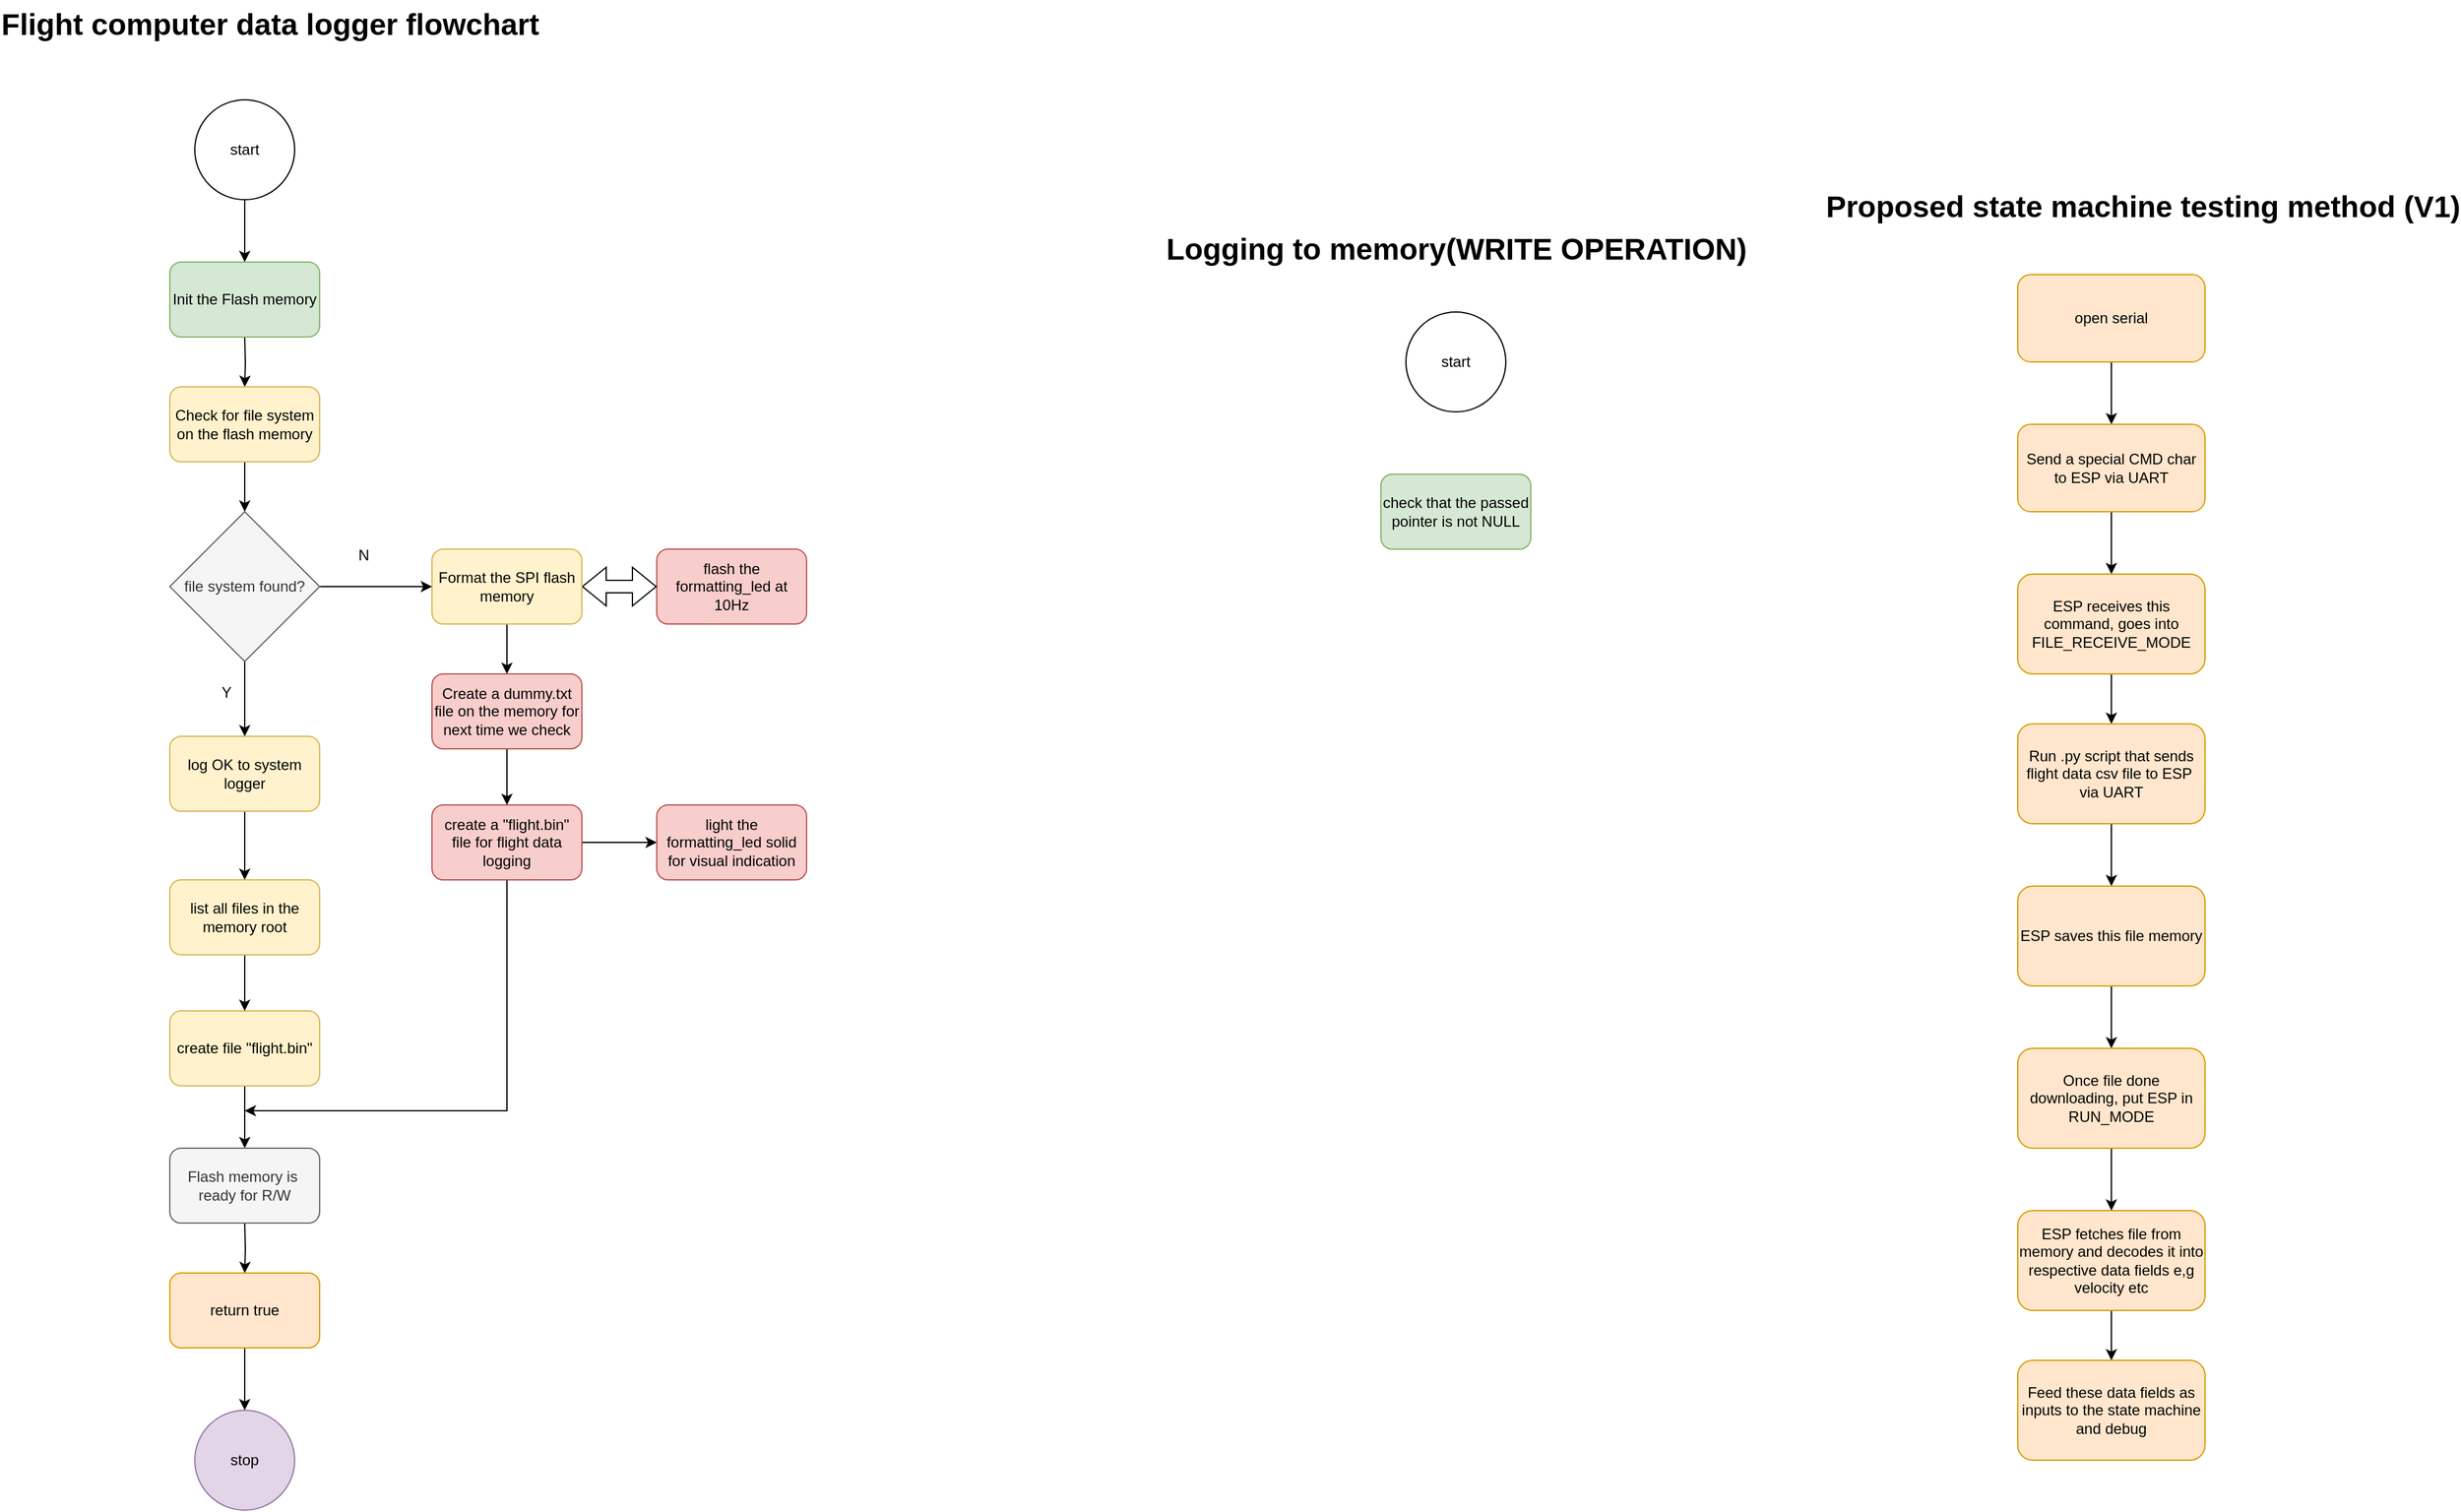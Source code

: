 <mxfile version="23.1.5" type="device">
  <diagram name="Page-1" id="OIpdF0hirbAPJOnk9fyI">
    <mxGraphModel dx="1098" dy="1827" grid="1" gridSize="10" guides="1" tooltips="1" connect="1" arrows="1" fold="1" page="1" pageScale="1" pageWidth="1654" pageHeight="1169" math="0" shadow="0">
      <root>
        <mxCell id="0" />
        <mxCell id="1" parent="0" />
        <mxCell id="ttgOxfEWlI2KLzoGbpM6-7" style="edgeStyle=orthogonalEdgeStyle;rounded=0;orthogonalLoop=1;jettySize=auto;html=1;entryX=0.5;entryY=0;entryDx=0;entryDy=0;" edge="1" parent="1">
          <mxGeometry relative="1" as="geometry">
            <mxPoint x="550" y="210" as="sourcePoint" />
            <mxPoint x="550" y="250" as="targetPoint" />
          </mxGeometry>
        </mxCell>
        <mxCell id="ttgOxfEWlI2KLzoGbpM6-3" value="Flight computer data logger flowchart" style="text;strokeColor=none;fillColor=none;html=1;fontSize=24;fontStyle=1;verticalAlign=middle;align=center;" vertex="1" parent="1">
          <mxGeometry x="520" y="-60" width="100" height="40" as="geometry" />
        </mxCell>
        <mxCell id="ttgOxfEWlI2KLzoGbpM6-74" value="" style="edgeStyle=orthogonalEdgeStyle;rounded=0;orthogonalLoop=1;jettySize=auto;html=1;" edge="1" parent="1" source="ttgOxfEWlI2KLzoGbpM6-5" target="ttgOxfEWlI2KLzoGbpM6-72">
          <mxGeometry relative="1" as="geometry" />
        </mxCell>
        <mxCell id="ttgOxfEWlI2KLzoGbpM6-5" value="log OK to system logger" style="rounded=1;whiteSpace=wrap;html=1;fillColor=#fff2cc;strokeColor=#d6b656;" vertex="1" parent="1">
          <mxGeometry x="490" y="530" width="120" height="60" as="geometry" />
        </mxCell>
        <mxCell id="ttgOxfEWlI2KLzoGbpM6-78" value="" style="edgeStyle=orthogonalEdgeStyle;rounded=0;orthogonalLoop=1;jettySize=auto;html=1;" edge="1" parent="1" source="ttgOxfEWlI2KLzoGbpM6-12">
          <mxGeometry relative="1" as="geometry">
            <mxPoint x="550" y="860" as="targetPoint" />
          </mxGeometry>
        </mxCell>
        <mxCell id="ttgOxfEWlI2KLzoGbpM6-12" value="create file &quot;flight.bin&quot;" style="rounded=1;whiteSpace=wrap;html=1;fillColor=#fff2cc;strokeColor=#d6b656;" vertex="1" parent="1">
          <mxGeometry x="490" y="750" width="120" height="60" as="geometry" />
        </mxCell>
        <mxCell id="ttgOxfEWlI2KLzoGbpM6-21" value="" style="edgeStyle=orthogonalEdgeStyle;rounded=0;orthogonalLoop=1;jettySize=auto;html=1;" edge="1" parent="1">
          <mxGeometry relative="1" as="geometry">
            <mxPoint x="550" y="920" as="sourcePoint" />
            <mxPoint x="550" y="960" as="targetPoint" />
          </mxGeometry>
        </mxCell>
        <mxCell id="ttgOxfEWlI2KLzoGbpM6-20" style="edgeStyle=orthogonalEdgeStyle;rounded=0;orthogonalLoop=1;jettySize=auto;html=1;entryX=0.5;entryY=0;entryDx=0;entryDy=0;" edge="1" parent="1">
          <mxGeometry relative="1" as="geometry">
            <mxPoint x="550" y="1020" as="sourcePoint" />
            <mxPoint x="550" y="1070" as="targetPoint" />
          </mxGeometry>
        </mxCell>
        <mxCell id="ttgOxfEWlI2KLzoGbpM6-29" style="edgeStyle=orthogonalEdgeStyle;rounded=0;orthogonalLoop=1;jettySize=auto;html=1;entryX=0.5;entryY=0;entryDx=0;entryDy=0;" edge="1" parent="1" source="ttgOxfEWlI2KLzoGbpM6-26" target="ttgOxfEWlI2KLzoGbpM6-28">
          <mxGeometry relative="1" as="geometry" />
        </mxCell>
        <mxCell id="ttgOxfEWlI2KLzoGbpM6-26" value="start" style="ellipse;whiteSpace=wrap;html=1;aspect=fixed;" vertex="1" parent="1">
          <mxGeometry x="510" y="20" width="80" height="80" as="geometry" />
        </mxCell>
        <mxCell id="ttgOxfEWlI2KLzoGbpM6-28" value="Init the Flash memory" style="rounded=1;whiteSpace=wrap;html=1;fillColor=#d5e8d4;strokeColor=#82b366;" vertex="1" parent="1">
          <mxGeometry x="490" y="150" width="120" height="60" as="geometry" />
        </mxCell>
        <mxCell id="ttgOxfEWlI2KLzoGbpM6-30" value="flash the formatting_led at 10Hz" style="rounded=1;whiteSpace=wrap;html=1;fillColor=#f8cecc;strokeColor=#b85450;" vertex="1" parent="1">
          <mxGeometry x="880" y="380" width="120" height="60" as="geometry" />
        </mxCell>
        <mxCell id="ttgOxfEWlI2KLzoGbpM6-31" value="" style="shape=flexArrow;endArrow=classic;startArrow=classic;html=1;rounded=0;exitX=1;exitY=0.5;exitDx=0;exitDy=0;entryX=0;entryY=0.5;entryDx=0;entryDy=0;" edge="1" parent="1" target="ttgOxfEWlI2KLzoGbpM6-30">
          <mxGeometry width="100" height="100" relative="1" as="geometry">
            <mxPoint x="820" y="410" as="sourcePoint" />
            <mxPoint x="1020" y="490" as="targetPoint" />
          </mxGeometry>
        </mxCell>
        <mxCell id="ttgOxfEWlI2KLzoGbpM6-36" value="stop" style="ellipse;whiteSpace=wrap;html=1;aspect=fixed;fillColor=#e1d5e7;strokeColor=#9673a6;" vertex="1" parent="1">
          <mxGeometry x="510" y="1070" width="80" height="80" as="geometry" />
        </mxCell>
        <mxCell id="ttgOxfEWlI2KLzoGbpM6-38" value="Logging to memory(WRITE OPERATION)" style="text;strokeColor=none;fillColor=none;html=1;fontSize=24;fontStyle=1;verticalAlign=middle;align=center;" vertex="1" parent="1">
          <mxGeometry x="1470" y="120" width="100" height="40" as="geometry" />
        </mxCell>
        <mxCell id="ttgOxfEWlI2KLzoGbpM6-39" value="start" style="ellipse;whiteSpace=wrap;html=1;aspect=fixed;" vertex="1" parent="1">
          <mxGeometry x="1480" y="190" width="80" height="80" as="geometry" />
        </mxCell>
        <mxCell id="ttgOxfEWlI2KLzoGbpM6-40" value="check that the passed pointer is not NULL" style="rounded=1;whiteSpace=wrap;html=1;fillColor=#d5e8d4;strokeColor=#82b366;" vertex="1" parent="1">
          <mxGeometry x="1460" y="320" width="120" height="60" as="geometry" />
        </mxCell>
        <mxCell id="ttgOxfEWlI2KLzoGbpM6-41" value="Proposed state machine testing method (V1)&lt;div&gt;&lt;br/&gt;&lt;/div&gt;" style="text;strokeColor=none;fillColor=none;html=1;fontSize=24;fontStyle=1;verticalAlign=middle;align=center;" vertex="1" parent="1">
          <mxGeometry x="2020" y="100" width="100" height="40" as="geometry" />
        </mxCell>
        <mxCell id="ttgOxfEWlI2KLzoGbpM6-51" value="" style="edgeStyle=orthogonalEdgeStyle;rounded=0;orthogonalLoop=1;jettySize=auto;html=1;" edge="1" parent="1" source="ttgOxfEWlI2KLzoGbpM6-42" target="ttgOxfEWlI2KLzoGbpM6-43">
          <mxGeometry relative="1" as="geometry" />
        </mxCell>
        <mxCell id="ttgOxfEWlI2KLzoGbpM6-42" value="open serial" style="rounded=1;whiteSpace=wrap;html=1;fillColor=#ffe6cc;strokeColor=#d79b00;" vertex="1" parent="1">
          <mxGeometry x="1970" y="160" width="150" height="70" as="geometry" />
        </mxCell>
        <mxCell id="ttgOxfEWlI2KLzoGbpM6-52" value="" style="edgeStyle=orthogonalEdgeStyle;rounded=0;orthogonalLoop=1;jettySize=auto;html=1;" edge="1" parent="1" source="ttgOxfEWlI2KLzoGbpM6-43" target="ttgOxfEWlI2KLzoGbpM6-44">
          <mxGeometry relative="1" as="geometry" />
        </mxCell>
        <mxCell id="ttgOxfEWlI2KLzoGbpM6-43" value="Send a special CMD char to ESP via UART" style="rounded=1;whiteSpace=wrap;html=1;fillColor=#ffe6cc;strokeColor=#d79b00;" vertex="1" parent="1">
          <mxGeometry x="1970" y="280" width="150" height="70" as="geometry" />
        </mxCell>
        <mxCell id="ttgOxfEWlI2KLzoGbpM6-53" value="" style="edgeStyle=orthogonalEdgeStyle;rounded=0;orthogonalLoop=1;jettySize=auto;html=1;" edge="1" parent="1" source="ttgOxfEWlI2KLzoGbpM6-44" target="ttgOxfEWlI2KLzoGbpM6-45">
          <mxGeometry relative="1" as="geometry" />
        </mxCell>
        <mxCell id="ttgOxfEWlI2KLzoGbpM6-44" value="ESP receives this command, goes into FILE_RECEIVE_MODE" style="rounded=1;whiteSpace=wrap;html=1;fillColor=#ffe6cc;strokeColor=#d79b00;" vertex="1" parent="1">
          <mxGeometry x="1970" y="400" width="150" height="80" as="geometry" />
        </mxCell>
        <mxCell id="ttgOxfEWlI2KLzoGbpM6-54" value="" style="edgeStyle=orthogonalEdgeStyle;rounded=0;orthogonalLoop=1;jettySize=auto;html=1;" edge="1" parent="1" source="ttgOxfEWlI2KLzoGbpM6-45" target="ttgOxfEWlI2KLzoGbpM6-46">
          <mxGeometry relative="1" as="geometry" />
        </mxCell>
        <mxCell id="ttgOxfEWlI2KLzoGbpM6-45" value="Run .py script that sends flight data csv file to ESP&amp;nbsp; via UART" style="rounded=1;whiteSpace=wrap;html=1;fillColor=#ffe6cc;strokeColor=#d79b00;" vertex="1" parent="1">
          <mxGeometry x="1970" y="520" width="150" height="80" as="geometry" />
        </mxCell>
        <mxCell id="ttgOxfEWlI2KLzoGbpM6-55" value="" style="edgeStyle=orthogonalEdgeStyle;rounded=0;orthogonalLoop=1;jettySize=auto;html=1;" edge="1" parent="1" source="ttgOxfEWlI2KLzoGbpM6-46" target="ttgOxfEWlI2KLzoGbpM6-47">
          <mxGeometry relative="1" as="geometry" />
        </mxCell>
        <mxCell id="ttgOxfEWlI2KLzoGbpM6-46" value="ESP saves this file memory" style="rounded=1;whiteSpace=wrap;html=1;fillColor=#ffe6cc;strokeColor=#d79b00;" vertex="1" parent="1">
          <mxGeometry x="1970" y="650" width="150" height="80" as="geometry" />
        </mxCell>
        <mxCell id="ttgOxfEWlI2KLzoGbpM6-56" value="" style="edgeStyle=orthogonalEdgeStyle;rounded=0;orthogonalLoop=1;jettySize=auto;html=1;" edge="1" parent="1" source="ttgOxfEWlI2KLzoGbpM6-47" target="ttgOxfEWlI2KLzoGbpM6-48">
          <mxGeometry relative="1" as="geometry" />
        </mxCell>
        <mxCell id="ttgOxfEWlI2KLzoGbpM6-47" value="Once file done downloading, put ESP in RUN_MODE" style="rounded=1;whiteSpace=wrap;html=1;fillColor=#ffe6cc;strokeColor=#d79b00;" vertex="1" parent="1">
          <mxGeometry x="1970" y="780" width="150" height="80" as="geometry" />
        </mxCell>
        <mxCell id="ttgOxfEWlI2KLzoGbpM6-57" value="" style="edgeStyle=orthogonalEdgeStyle;rounded=0;orthogonalLoop=1;jettySize=auto;html=1;" edge="1" parent="1" source="ttgOxfEWlI2KLzoGbpM6-48" target="ttgOxfEWlI2KLzoGbpM6-50">
          <mxGeometry relative="1" as="geometry" />
        </mxCell>
        <mxCell id="ttgOxfEWlI2KLzoGbpM6-48" value="ESP fetches file from memory and decodes it into respective data fields e,g velocity etc" style="rounded=1;whiteSpace=wrap;html=1;fillColor=#ffe6cc;strokeColor=#d79b00;" vertex="1" parent="1">
          <mxGeometry x="1970" y="910" width="150" height="80" as="geometry" />
        </mxCell>
        <mxCell id="ttgOxfEWlI2KLzoGbpM6-50" value="Feed these data fields as inputs to the state machine and debug" style="rounded=1;whiteSpace=wrap;html=1;fillColor=#ffe6cc;strokeColor=#d79b00;" vertex="1" parent="1">
          <mxGeometry x="1970" y="1030" width="150" height="80" as="geometry" />
        </mxCell>
        <mxCell id="ttgOxfEWlI2KLzoGbpM6-67" value="" style="edgeStyle=orthogonalEdgeStyle;rounded=0;orthogonalLoop=1;jettySize=auto;html=1;" edge="1" parent="1" source="ttgOxfEWlI2KLzoGbpM6-58" target="ttgOxfEWlI2KLzoGbpM6-66">
          <mxGeometry relative="1" as="geometry" />
        </mxCell>
        <mxCell id="ttgOxfEWlI2KLzoGbpM6-58" value="Format the SPI flash memory" style="rounded=1;whiteSpace=wrap;html=1;fillColor=#fff2cc;strokeColor=#d6b656;" vertex="1" parent="1">
          <mxGeometry x="700" y="380" width="120" height="60" as="geometry" />
        </mxCell>
        <mxCell id="ttgOxfEWlI2KLzoGbpM6-62" value="" style="edgeStyle=orthogonalEdgeStyle;rounded=0;orthogonalLoop=1;jettySize=auto;html=1;" edge="1" parent="1" source="ttgOxfEWlI2KLzoGbpM6-59" target="ttgOxfEWlI2KLzoGbpM6-58">
          <mxGeometry relative="1" as="geometry" />
        </mxCell>
        <mxCell id="ttgOxfEWlI2KLzoGbpM6-76" value="" style="edgeStyle=orthogonalEdgeStyle;rounded=0;orthogonalLoop=1;jettySize=auto;html=1;" edge="1" parent="1" source="ttgOxfEWlI2KLzoGbpM6-59" target="ttgOxfEWlI2KLzoGbpM6-5">
          <mxGeometry relative="1" as="geometry" />
        </mxCell>
        <mxCell id="ttgOxfEWlI2KLzoGbpM6-59" value="file system found?" style="rhombus;whiteSpace=wrap;html=1;fillColor=#f5f5f5;fontColor=#333333;strokeColor=#666666;" vertex="1" parent="1">
          <mxGeometry x="490" y="350" width="120" height="120" as="geometry" />
        </mxCell>
        <mxCell id="ttgOxfEWlI2KLzoGbpM6-61" value="" style="edgeStyle=orthogonalEdgeStyle;rounded=0;orthogonalLoop=1;jettySize=auto;html=1;" edge="1" parent="1" source="ttgOxfEWlI2KLzoGbpM6-60" target="ttgOxfEWlI2KLzoGbpM6-59">
          <mxGeometry relative="1" as="geometry" />
        </mxCell>
        <mxCell id="ttgOxfEWlI2KLzoGbpM6-60" value="Check for file system on the flash memory" style="rounded=1;whiteSpace=wrap;html=1;fillColor=#fff2cc;strokeColor=#d6b656;" vertex="1" parent="1">
          <mxGeometry x="490" y="250" width="120" height="60" as="geometry" />
        </mxCell>
        <mxCell id="ttgOxfEWlI2KLzoGbpM6-63" value="N" style="text;html=1;align=center;verticalAlign=middle;resizable=0;points=[];autosize=1;strokeColor=none;fillColor=none;" vertex="1" parent="1">
          <mxGeometry x="630" y="370" width="30" height="30" as="geometry" />
        </mxCell>
        <mxCell id="ttgOxfEWlI2KLzoGbpM6-65" value="Y" style="text;html=1;align=center;verticalAlign=middle;resizable=0;points=[];autosize=1;strokeColor=none;fillColor=none;" vertex="1" parent="1">
          <mxGeometry x="520" y="480" width="30" height="30" as="geometry" />
        </mxCell>
        <mxCell id="ttgOxfEWlI2KLzoGbpM6-69" value="" style="edgeStyle=orthogonalEdgeStyle;rounded=0;orthogonalLoop=1;jettySize=auto;html=1;" edge="1" parent="1" source="ttgOxfEWlI2KLzoGbpM6-66" target="ttgOxfEWlI2KLzoGbpM6-68">
          <mxGeometry relative="1" as="geometry" />
        </mxCell>
        <mxCell id="ttgOxfEWlI2KLzoGbpM6-66" value="Create a dummy.txt file on the memory for next time we check" style="rounded=1;whiteSpace=wrap;html=1;fillColor=#f8cecc;strokeColor=#b85450;" vertex="1" parent="1">
          <mxGeometry x="700" y="480" width="120" height="60" as="geometry" />
        </mxCell>
        <mxCell id="ttgOxfEWlI2KLzoGbpM6-71" value="" style="edgeStyle=orthogonalEdgeStyle;rounded=0;orthogonalLoop=1;jettySize=auto;html=1;" edge="1" parent="1" source="ttgOxfEWlI2KLzoGbpM6-68" target="ttgOxfEWlI2KLzoGbpM6-70">
          <mxGeometry relative="1" as="geometry" />
        </mxCell>
        <mxCell id="ttgOxfEWlI2KLzoGbpM6-84" style="edgeStyle=orthogonalEdgeStyle;rounded=0;orthogonalLoop=1;jettySize=auto;html=1;" edge="1" parent="1" source="ttgOxfEWlI2KLzoGbpM6-68">
          <mxGeometry relative="1" as="geometry">
            <mxPoint x="550" y="830" as="targetPoint" />
            <Array as="points">
              <mxPoint x="760" y="830" />
            </Array>
          </mxGeometry>
        </mxCell>
        <mxCell id="ttgOxfEWlI2KLzoGbpM6-68" value="create a &quot;flight.bin&quot; file for flight data logging" style="rounded=1;whiteSpace=wrap;html=1;fillColor=#f8cecc;strokeColor=#b85450;" vertex="1" parent="1">
          <mxGeometry x="700" y="585" width="120" height="60" as="geometry" />
        </mxCell>
        <mxCell id="ttgOxfEWlI2KLzoGbpM6-70" value="light the formatting_led solid for visual indication" style="rounded=1;whiteSpace=wrap;html=1;fillColor=#f8cecc;strokeColor=#b85450;" vertex="1" parent="1">
          <mxGeometry x="880" y="585" width="120" height="60" as="geometry" />
        </mxCell>
        <mxCell id="ttgOxfEWlI2KLzoGbpM6-77" value="" style="edgeStyle=orthogonalEdgeStyle;rounded=0;orthogonalLoop=1;jettySize=auto;html=1;" edge="1" parent="1" source="ttgOxfEWlI2KLzoGbpM6-72" target="ttgOxfEWlI2KLzoGbpM6-12">
          <mxGeometry relative="1" as="geometry" />
        </mxCell>
        <mxCell id="ttgOxfEWlI2KLzoGbpM6-72" value="list all files in the memory root" style="rounded=1;whiteSpace=wrap;html=1;fillColor=#fff2cc;strokeColor=#d6b656;" vertex="1" parent="1">
          <mxGeometry x="490" y="645" width="120" height="60" as="geometry" />
        </mxCell>
        <mxCell id="ttgOxfEWlI2KLzoGbpM6-79" value="return true" style="rounded=1;whiteSpace=wrap;html=1;fillColor=#ffe6cc;strokeColor=#d79b00;" vertex="1" parent="1">
          <mxGeometry x="490" y="960" width="120" height="60" as="geometry" />
        </mxCell>
        <mxCell id="ttgOxfEWlI2KLzoGbpM6-82" value="Flash memory is&amp;nbsp; ready for R/W" style="rounded=1;whiteSpace=wrap;html=1;fillColor=#f5f5f5;strokeColor=#666666;fontColor=#333333;" vertex="1" parent="1">
          <mxGeometry x="490" y="860" width="120" height="60" as="geometry" />
        </mxCell>
      </root>
    </mxGraphModel>
  </diagram>
</mxfile>
